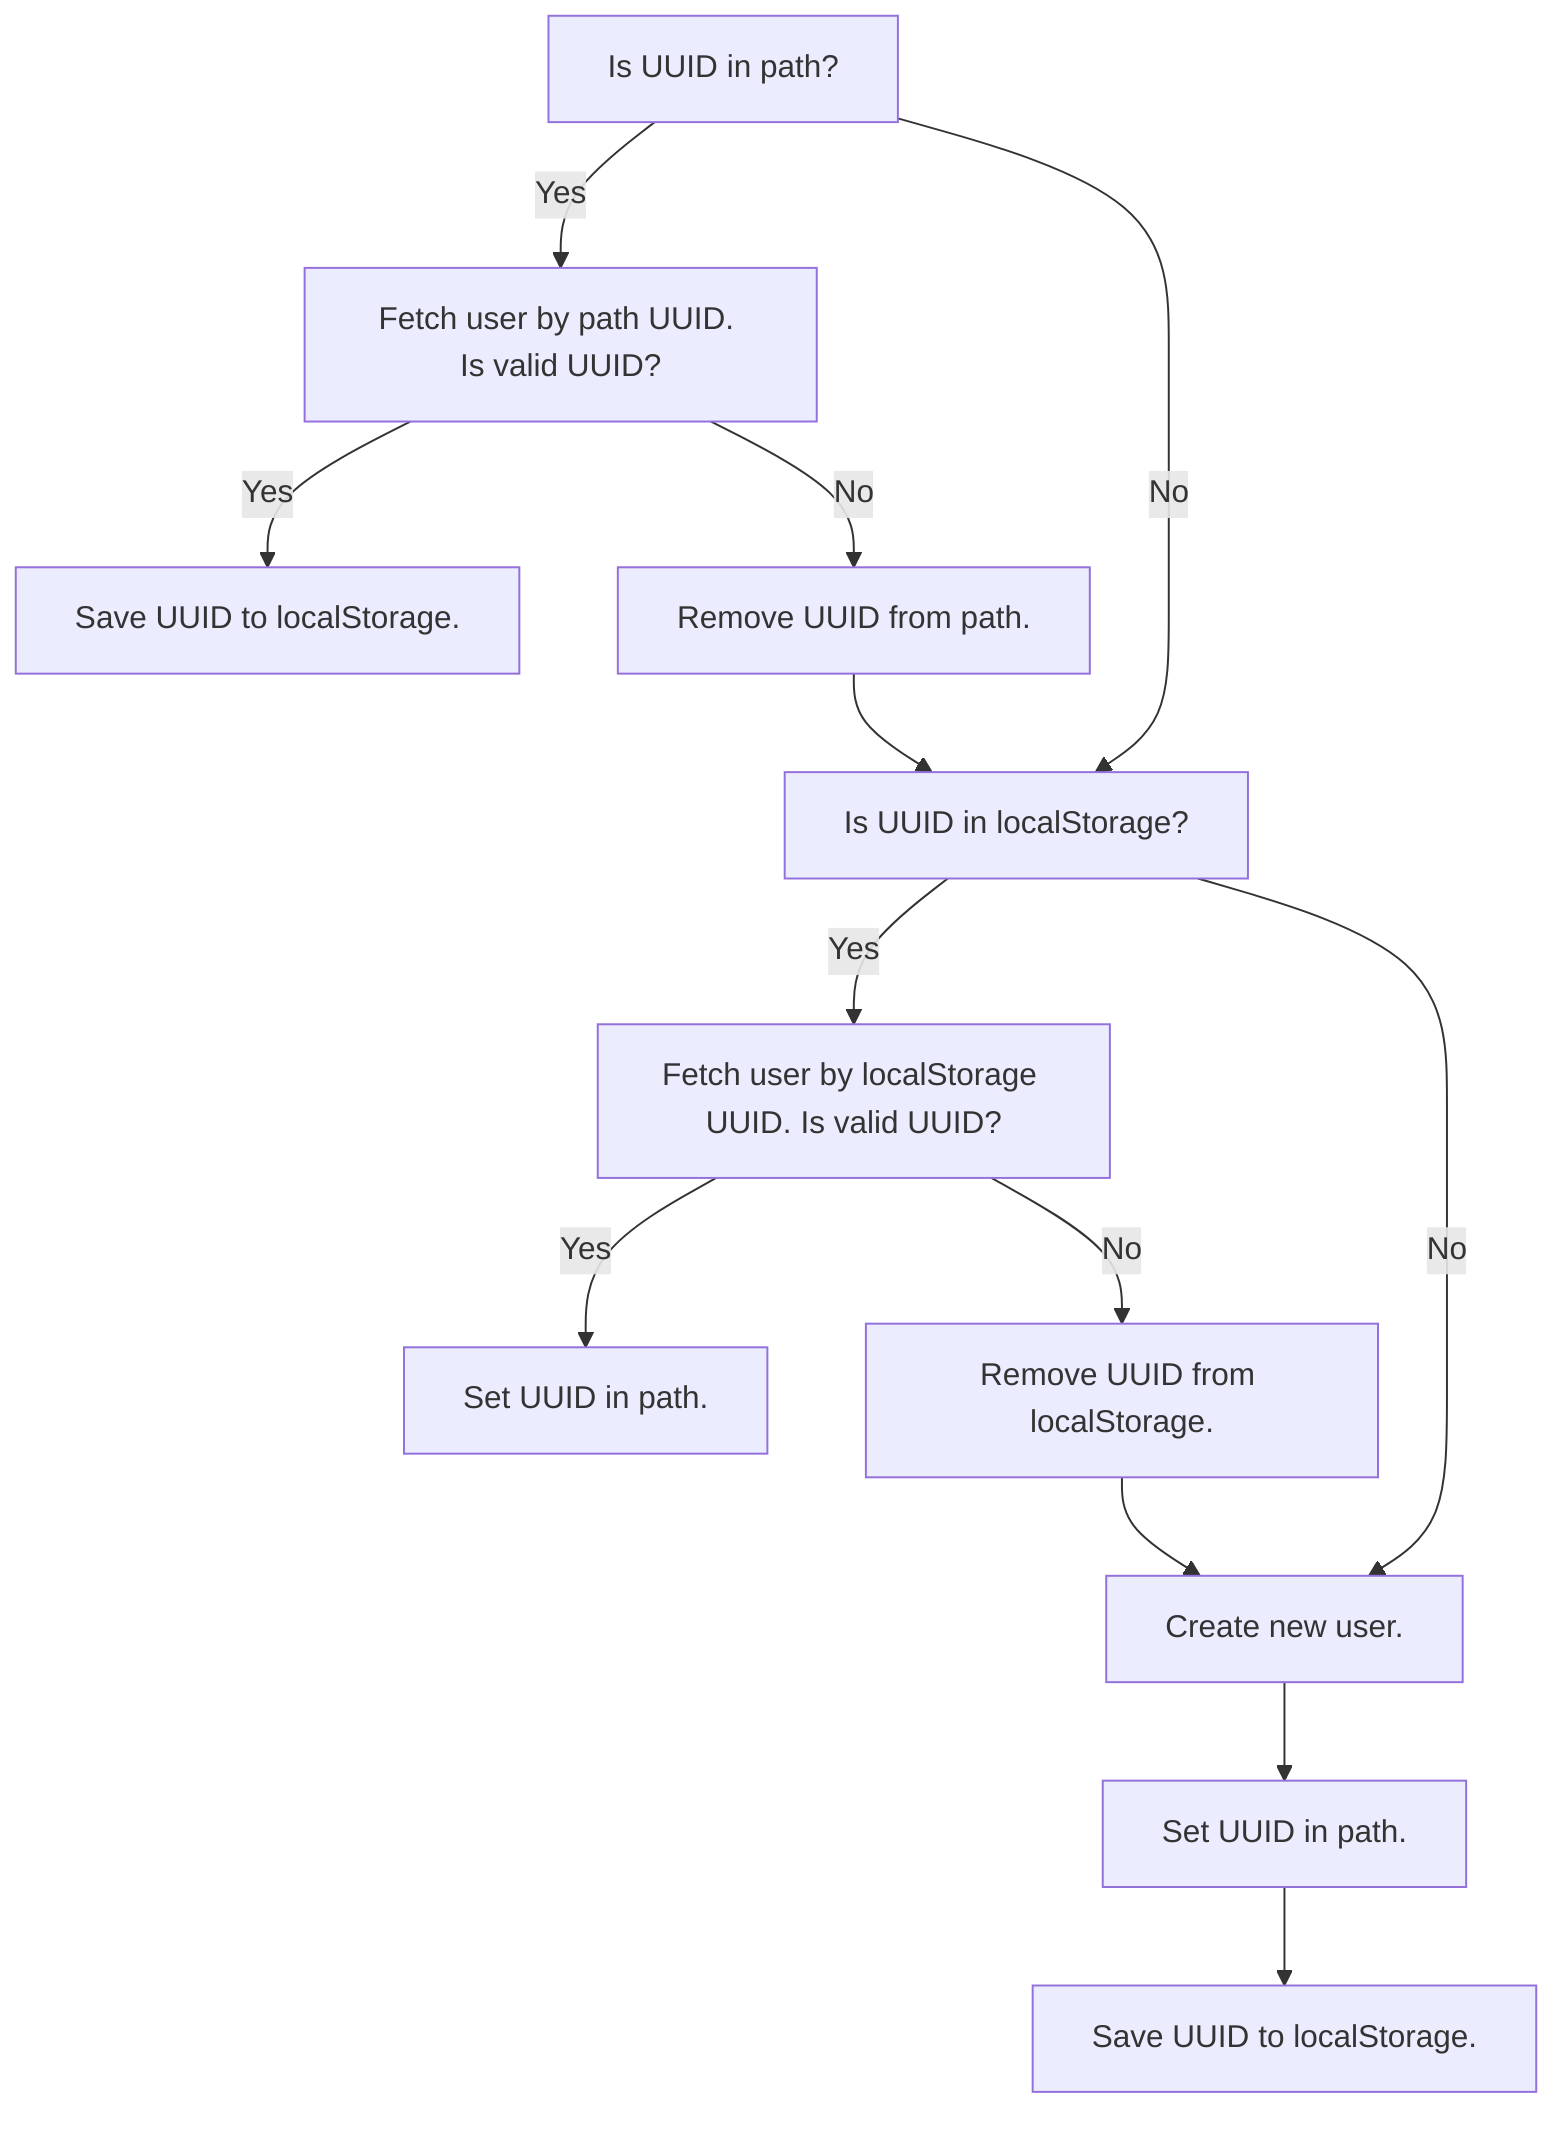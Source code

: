 flowchart TD
  A[Is UUID in path?] -->|Yes| B[Fetch user by path UUID. Is valid UUID?]
  B -->|Yes| C[Save UUID to localStorage.]
  B -->|No| D[Remove UUID from path.]
  D --> E[Is UUID in localStorage?]

  A -->|No| E

  E -->|Yes| F[Fetch user by localStorage UUID. Is valid UUID?]
  F -->|Yes| G[Set UUID in path.]
  F -->|No| H[Remove UUID from localStorage.]
  H --> I[Create new user.]
  E -->|No| I

  I --> J[Set UUID in path.]
  J --> K[Save UUID to localStorage.]